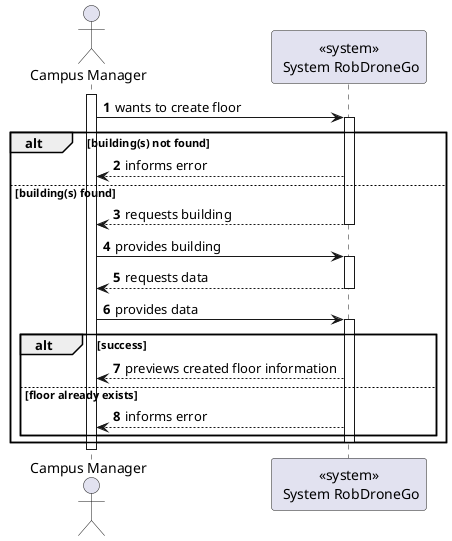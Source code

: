 @startuml
autonumber

actor "Campus Manager" as usr

participant "<<system>>\n System RobDroneGo" as sys

activate usr
    usr -> sys : wants to create floor
    activate sys
    alt building(s) not found
        sys --> usr : informs error
    else building(s) found
        sys --> usr : requests building
        deactivate sys

        usr -> sys : provides building
        activate sys
            sys --> usr : requests data
        deactivate sys

        usr -> sys : provides data
        activate sys
            alt success
                sys --> usr : previews created floor information
            else floor already exists
                sys --> usr : informs error
            end
        deactivate sys
    end
deactivate usr

@enduml
